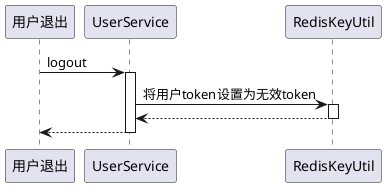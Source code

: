 @startuml
participant 用户退出
用户退出 -> UserService : logout
activate UserService
UserService -> RedisKeyUtil : 将用户token设置为无效token
activate RedisKeyUtil
RedisKeyUtil --> UserService
deactivate RedisKeyUtil
return
@enduml